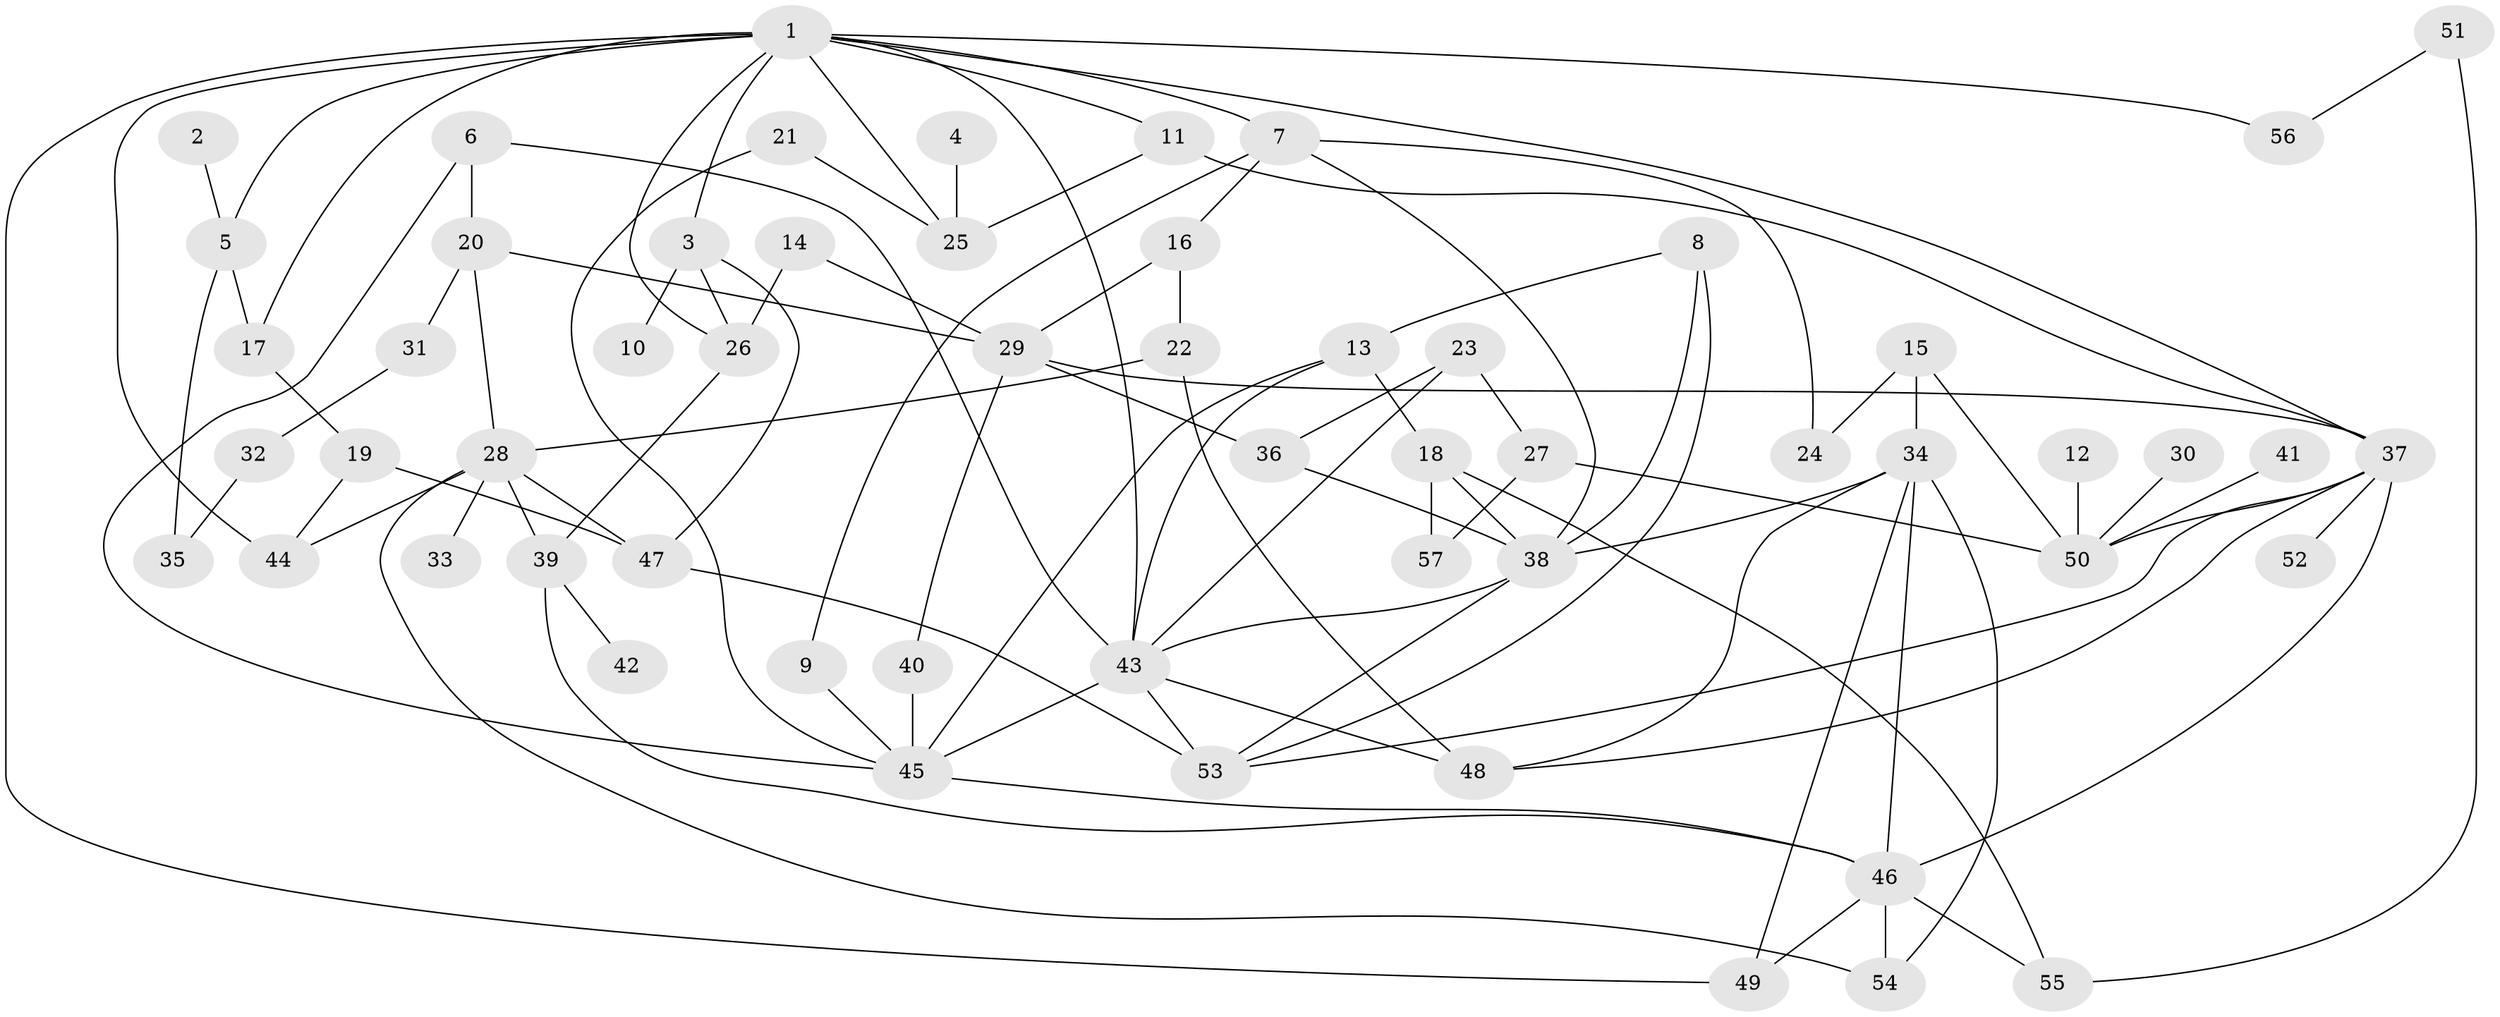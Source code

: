// original degree distribution, {7: 0.02654867256637168, 5: 0.07079646017699115, 2: 0.30973451327433627, 4: 0.1415929203539823, 6: 0.035398230088495575, 3: 0.23008849557522124, 1: 0.18584070796460178}
// Generated by graph-tools (version 1.1) at 2025/25/03/09/25 03:25:26]
// undirected, 57 vertices, 100 edges
graph export_dot {
graph [start="1"]
  node [color=gray90,style=filled];
  1;
  2;
  3;
  4;
  5;
  6;
  7;
  8;
  9;
  10;
  11;
  12;
  13;
  14;
  15;
  16;
  17;
  18;
  19;
  20;
  21;
  22;
  23;
  24;
  25;
  26;
  27;
  28;
  29;
  30;
  31;
  32;
  33;
  34;
  35;
  36;
  37;
  38;
  39;
  40;
  41;
  42;
  43;
  44;
  45;
  46;
  47;
  48;
  49;
  50;
  51;
  52;
  53;
  54;
  55;
  56;
  57;
  1 -- 3 [weight=1.0];
  1 -- 5 [weight=1.0];
  1 -- 7 [weight=1.0];
  1 -- 11 [weight=1.0];
  1 -- 17 [weight=1.0];
  1 -- 25 [weight=1.0];
  1 -- 26 [weight=1.0];
  1 -- 37 [weight=1.0];
  1 -- 43 [weight=2.0];
  1 -- 44 [weight=2.0];
  1 -- 49 [weight=1.0];
  1 -- 56 [weight=1.0];
  2 -- 5 [weight=1.0];
  3 -- 10 [weight=1.0];
  3 -- 26 [weight=1.0];
  3 -- 47 [weight=1.0];
  4 -- 25 [weight=1.0];
  5 -- 17 [weight=1.0];
  5 -- 35 [weight=1.0];
  6 -- 20 [weight=1.0];
  6 -- 43 [weight=1.0];
  6 -- 45 [weight=1.0];
  7 -- 9 [weight=1.0];
  7 -- 16 [weight=1.0];
  7 -- 24 [weight=1.0];
  7 -- 38 [weight=1.0];
  8 -- 13 [weight=1.0];
  8 -- 38 [weight=1.0];
  8 -- 53 [weight=1.0];
  9 -- 45 [weight=1.0];
  11 -- 25 [weight=1.0];
  11 -- 37 [weight=1.0];
  12 -- 50 [weight=1.0];
  13 -- 18 [weight=2.0];
  13 -- 43 [weight=1.0];
  13 -- 45 [weight=1.0];
  14 -- 26 [weight=1.0];
  14 -- 29 [weight=1.0];
  15 -- 24 [weight=1.0];
  15 -- 34 [weight=1.0];
  15 -- 50 [weight=1.0];
  16 -- 22 [weight=1.0];
  16 -- 29 [weight=1.0];
  17 -- 19 [weight=1.0];
  18 -- 38 [weight=1.0];
  18 -- 55 [weight=1.0];
  18 -- 57 [weight=1.0];
  19 -- 44 [weight=1.0];
  19 -- 47 [weight=1.0];
  20 -- 28 [weight=1.0];
  20 -- 29 [weight=1.0];
  20 -- 31 [weight=1.0];
  21 -- 25 [weight=1.0];
  21 -- 45 [weight=1.0];
  22 -- 28 [weight=1.0];
  22 -- 48 [weight=1.0];
  23 -- 27 [weight=1.0];
  23 -- 36 [weight=1.0];
  23 -- 43 [weight=1.0];
  26 -- 39 [weight=1.0];
  27 -- 50 [weight=1.0];
  27 -- 57 [weight=1.0];
  28 -- 33 [weight=1.0];
  28 -- 39 [weight=1.0];
  28 -- 44 [weight=1.0];
  28 -- 47 [weight=1.0];
  28 -- 54 [weight=1.0];
  29 -- 36 [weight=1.0];
  29 -- 37 [weight=1.0];
  29 -- 40 [weight=1.0];
  30 -- 50 [weight=1.0];
  31 -- 32 [weight=1.0];
  32 -- 35 [weight=1.0];
  34 -- 38 [weight=1.0];
  34 -- 46 [weight=1.0];
  34 -- 48 [weight=1.0];
  34 -- 49 [weight=1.0];
  34 -- 54 [weight=1.0];
  36 -- 38 [weight=1.0];
  37 -- 46 [weight=1.0];
  37 -- 48 [weight=1.0];
  37 -- 50 [weight=1.0];
  37 -- 52 [weight=1.0];
  37 -- 53 [weight=1.0];
  38 -- 43 [weight=1.0];
  38 -- 53 [weight=1.0];
  39 -- 42 [weight=1.0];
  39 -- 46 [weight=1.0];
  40 -- 45 [weight=1.0];
  41 -- 50 [weight=1.0];
  43 -- 45 [weight=1.0];
  43 -- 48 [weight=1.0];
  43 -- 53 [weight=1.0];
  45 -- 46 [weight=1.0];
  46 -- 49 [weight=1.0];
  46 -- 54 [weight=1.0];
  46 -- 55 [weight=1.0];
  47 -- 53 [weight=1.0];
  51 -- 55 [weight=1.0];
  51 -- 56 [weight=1.0];
}
